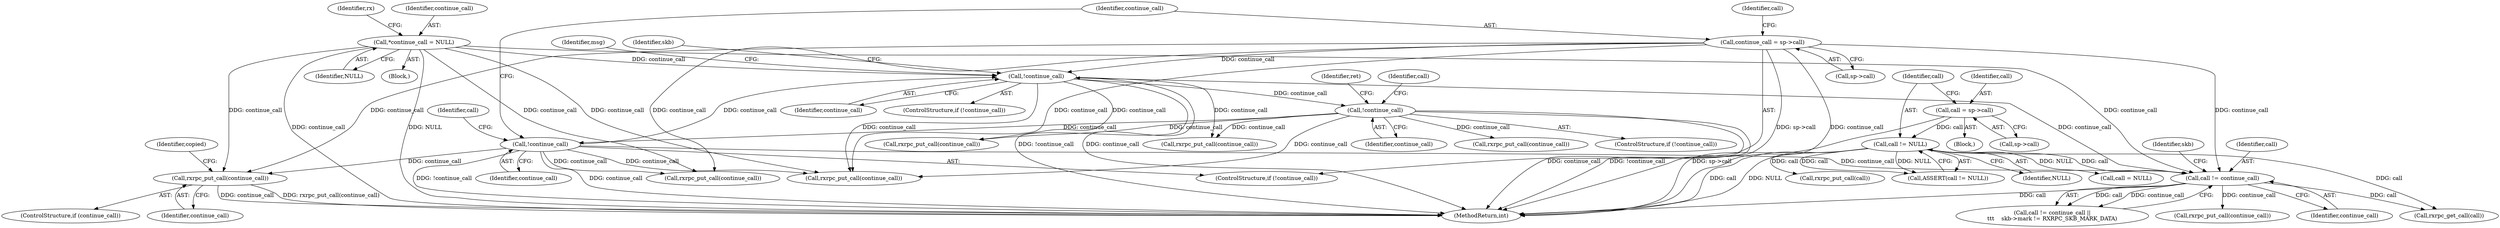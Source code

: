 digraph "0_linux_f3d3342602f8bcbf37d7c46641cb9bca7618eb1c_29@pointer" {
"1000997" [label="(Call,rxrpc_put_call(continue_call))"];
"1000129" [label="(Call,*continue_call = NULL)"];
"1000646" [label="(Call,continue_call = sp->call)"];
"1000644" [label="(Call,!continue_call)"];
"1000464" [label="(Call,!continue_call)"];
"1000398" [label="(Call,!continue_call)"];
"1000374" [label="(Call,call != continue_call)"];
"1000321" [label="(Call,call != NULL)"];
"1000315" [label="(Call,call = sp->call)"];
"1000948" [label="(Call,rxrpc_put_call(continue_call))"];
"1000316" [label="(Identifier,call)"];
"1000653" [label="(Identifier,call)"];
"1000654" [label="(Call,call = NULL)"];
"1000321" [label="(Call,call != NULL)"];
"1000646" [label="(Call,continue_call = sp->call)"];
"1000645" [label="(Identifier,continue_call)"];
"1000375" [label="(Identifier,call)"];
"1000388" [label="(Call,rxrpc_put_call(continue_call))"];
"1000322" [label="(Identifier,call)"];
"1000492" [label="(Identifier,call)"];
"1000465" [label="(Identifier,continue_call)"];
"1000965" [label="(Call,rxrpc_put_call(continue_call))"];
"1000317" [label="(Call,sp->call)"];
"1000376" [label="(Identifier,continue_call)"];
"1000997" [label="(Call,rxrpc_put_call(continue_call))"];
"1000379" [label="(Identifier,skb)"];
"1000468" [label="(Identifier,ret)"];
"1000395" [label="(Call,rxrpc_get_call(call))"];
"1000995" [label="(ControlStructure,if (continue_call))"];
"1000315" [label="(Call,call = sp->call)"];
"1000131" [label="(Identifier,NULL)"];
"1000399" [label="(Identifier,continue_call)"];
"1000224" [label="(Call,rxrpc_put_call(continue_call))"];
"1001000" [label="(Identifier,copied)"];
"1000464" [label="(Call,!continue_call)"];
"1000445" [label="(Identifier,skb)"];
"1000374" [label="(Call,call != continue_call)"];
"1000323" [label="(Identifier,NULL)"];
"1000130" [label="(Identifier,continue_call)"];
"1000129" [label="(Call,*continue_call = NULL)"];
"1000647" [label="(Identifier,continue_call)"];
"1000648" [label="(Call,sp->call)"];
"1000998" [label="(Identifier,continue_call)"];
"1000711" [label="(Call,rxrpc_put_call(continue_call))"];
"1000463" [label="(ControlStructure,if (!continue_call))"];
"1000643" [label="(ControlStructure,if (!continue_call))"];
"1000398" [label="(Call,!continue_call)"];
"1001010" [label="(MethodReturn,int)"];
"1000644" [label="(Call,!continue_call)"];
"1000197" [label="(Block,)"];
"1000707" [label="(Call,rxrpc_put_call(call))"];
"1000373" [label="(Call,call != continue_call ||\n\t\t\t    skb->mark != RXRPC_SKB_MARK_DATA)"];
"1000320" [label="(Call,ASSERT(call != NULL))"];
"1000404" [label="(Identifier,msg)"];
"1000397" [label="(ControlStructure,if (!continue_call))"];
"1000929" [label="(Call,rxrpc_put_call(continue_call))"];
"1000655" [label="(Identifier,call)"];
"1000122" [label="(Block,)"];
"1000134" [label="(Identifier,rx)"];
"1000997" -> "1000995"  [label="AST: "];
"1000997" -> "1000998"  [label="CFG: "];
"1000998" -> "1000997"  [label="AST: "];
"1001000" -> "1000997"  [label="CFG: "];
"1000997" -> "1001010"  [label="DDG: continue_call"];
"1000997" -> "1001010"  [label="DDG: rxrpc_put_call(continue_call)"];
"1000129" -> "1000997"  [label="DDG: continue_call"];
"1000646" -> "1000997"  [label="DDG: continue_call"];
"1000644" -> "1000997"  [label="DDG: continue_call"];
"1000129" -> "1000122"  [label="AST: "];
"1000129" -> "1000131"  [label="CFG: "];
"1000130" -> "1000129"  [label="AST: "];
"1000131" -> "1000129"  [label="AST: "];
"1000134" -> "1000129"  [label="CFG: "];
"1000129" -> "1001010"  [label="DDG: continue_call"];
"1000129" -> "1001010"  [label="DDG: NULL"];
"1000129" -> "1000224"  [label="DDG: continue_call"];
"1000129" -> "1000374"  [label="DDG: continue_call"];
"1000129" -> "1000398"  [label="DDG: continue_call"];
"1000129" -> "1000711"  [label="DDG: continue_call"];
"1000646" -> "1000643"  [label="AST: "];
"1000646" -> "1000648"  [label="CFG: "];
"1000647" -> "1000646"  [label="AST: "];
"1000648" -> "1000646"  [label="AST: "];
"1000655" -> "1000646"  [label="CFG: "];
"1000646" -> "1001010"  [label="DDG: continue_call"];
"1000646" -> "1001010"  [label="DDG: sp->call"];
"1000646" -> "1000224"  [label="DDG: continue_call"];
"1000646" -> "1000374"  [label="DDG: continue_call"];
"1000646" -> "1000398"  [label="DDG: continue_call"];
"1000646" -> "1000711"  [label="DDG: continue_call"];
"1000644" -> "1000643"  [label="AST: "];
"1000644" -> "1000645"  [label="CFG: "];
"1000645" -> "1000644"  [label="AST: "];
"1000647" -> "1000644"  [label="CFG: "];
"1000653" -> "1000644"  [label="CFG: "];
"1000644" -> "1001010"  [label="DDG: !continue_call"];
"1000644" -> "1001010"  [label="DDG: continue_call"];
"1000644" -> "1000224"  [label="DDG: continue_call"];
"1000644" -> "1000374"  [label="DDG: continue_call"];
"1000644" -> "1000398"  [label="DDG: continue_call"];
"1000464" -> "1000644"  [label="DDG: continue_call"];
"1000644" -> "1000711"  [label="DDG: continue_call"];
"1000464" -> "1000463"  [label="AST: "];
"1000464" -> "1000465"  [label="CFG: "];
"1000465" -> "1000464"  [label="AST: "];
"1000468" -> "1000464"  [label="CFG: "];
"1000492" -> "1000464"  [label="CFG: "];
"1000464" -> "1001010"  [label="DDG: continue_call"];
"1000464" -> "1001010"  [label="DDG: !continue_call"];
"1000398" -> "1000464"  [label="DDG: continue_call"];
"1000464" -> "1000711"  [label="DDG: continue_call"];
"1000464" -> "1000929"  [label="DDG: continue_call"];
"1000464" -> "1000948"  [label="DDG: continue_call"];
"1000464" -> "1000965"  [label="DDG: continue_call"];
"1000398" -> "1000397"  [label="AST: "];
"1000398" -> "1000399"  [label="CFG: "];
"1000399" -> "1000398"  [label="AST: "];
"1000404" -> "1000398"  [label="CFG: "];
"1000445" -> "1000398"  [label="CFG: "];
"1000398" -> "1001010"  [label="DDG: !continue_call"];
"1000398" -> "1001010"  [label="DDG: continue_call"];
"1000374" -> "1000398"  [label="DDG: continue_call"];
"1000398" -> "1000711"  [label="DDG: continue_call"];
"1000398" -> "1000929"  [label="DDG: continue_call"];
"1000398" -> "1000948"  [label="DDG: continue_call"];
"1000374" -> "1000373"  [label="AST: "];
"1000374" -> "1000376"  [label="CFG: "];
"1000375" -> "1000374"  [label="AST: "];
"1000376" -> "1000374"  [label="AST: "];
"1000379" -> "1000374"  [label="CFG: "];
"1000373" -> "1000374"  [label="CFG: "];
"1000374" -> "1001010"  [label="DDG: call"];
"1000374" -> "1000373"  [label="DDG: call"];
"1000374" -> "1000373"  [label="DDG: continue_call"];
"1000321" -> "1000374"  [label="DDG: call"];
"1000374" -> "1000388"  [label="DDG: continue_call"];
"1000374" -> "1000395"  [label="DDG: call"];
"1000321" -> "1000320"  [label="AST: "];
"1000321" -> "1000323"  [label="CFG: "];
"1000322" -> "1000321"  [label="AST: "];
"1000323" -> "1000321"  [label="AST: "];
"1000320" -> "1000321"  [label="CFG: "];
"1000321" -> "1001010"  [label="DDG: call"];
"1000321" -> "1001010"  [label="DDG: NULL"];
"1000321" -> "1000320"  [label="DDG: call"];
"1000321" -> "1000320"  [label="DDG: NULL"];
"1000315" -> "1000321"  [label="DDG: call"];
"1000321" -> "1000395"  [label="DDG: call"];
"1000321" -> "1000654"  [label="DDG: NULL"];
"1000321" -> "1000707"  [label="DDG: call"];
"1000315" -> "1000197"  [label="AST: "];
"1000315" -> "1000317"  [label="CFG: "];
"1000316" -> "1000315"  [label="AST: "];
"1000317" -> "1000315"  [label="AST: "];
"1000322" -> "1000315"  [label="CFG: "];
"1000315" -> "1001010"  [label="DDG: sp->call"];
}
